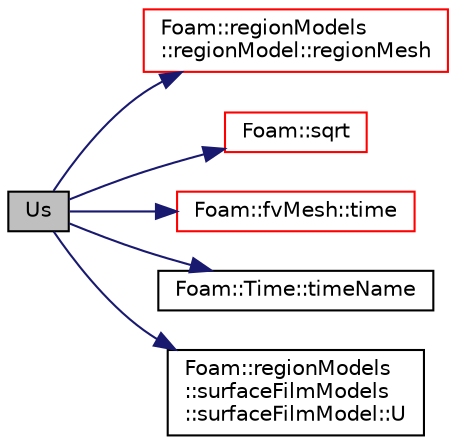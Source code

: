 digraph "Us"
{
  bgcolor="transparent";
  edge [fontname="Helvetica",fontsize="10",labelfontname="Helvetica",labelfontsize="10"];
  node [fontname="Helvetica",fontsize="10",shape=record];
  rankdir="LR";
  Node1 [label="Us",height=0.2,width=0.4,color="black", fillcolor="grey75", style="filled", fontcolor="black"];
  Node1 -> Node2 [color="midnightblue",fontsize="10",style="solid",fontname="Helvetica"];
  Node2 [label="Foam::regionModels\l::regionModel::regionMesh",height=0.2,width=0.4,color="red",URL="$a02138.html#a0c7874a65eec16e2afa43acd6055b16a",tooltip="Return the region mesh database. "];
  Node1 -> Node3 [color="midnightblue",fontsize="10",style="solid",fontname="Helvetica"];
  Node3 [label="Foam::sqrt",height=0.2,width=0.4,color="red",URL="$a10742.html#a8616bd62eebf2342a80222fecb1bda71"];
  Node1 -> Node4 [color="midnightblue",fontsize="10",style="solid",fontname="Helvetica"];
  Node4 [label="Foam::fvMesh::time",height=0.2,width=0.4,color="red",URL="$a00879.html#a48fcf6de2789aff6b430b5fc1a05693f",tooltip="Return the top-level database. "];
  Node1 -> Node5 [color="midnightblue",fontsize="10",style="solid",fontname="Helvetica"];
  Node5 [label="Foam::Time::timeName",height=0.2,width=0.4,color="black",URL="$a02616.html#a5ae6a110de1b22323e19a46943c7f0c1",tooltip="Return time name of given scalar time. "];
  Node1 -> Node6 [color="midnightblue",fontsize="10",style="solid",fontname="Helvetica"];
  Node6 [label="Foam::regionModels\l::surfaceFilmModels\l::surfaceFilmModel::U",height=0.2,width=0.4,color="black",URL="$a02485.html#a7474bfc4d213c8d3c163517c9e483c8d",tooltip="Return the film velocity [m/s]. "];
}
